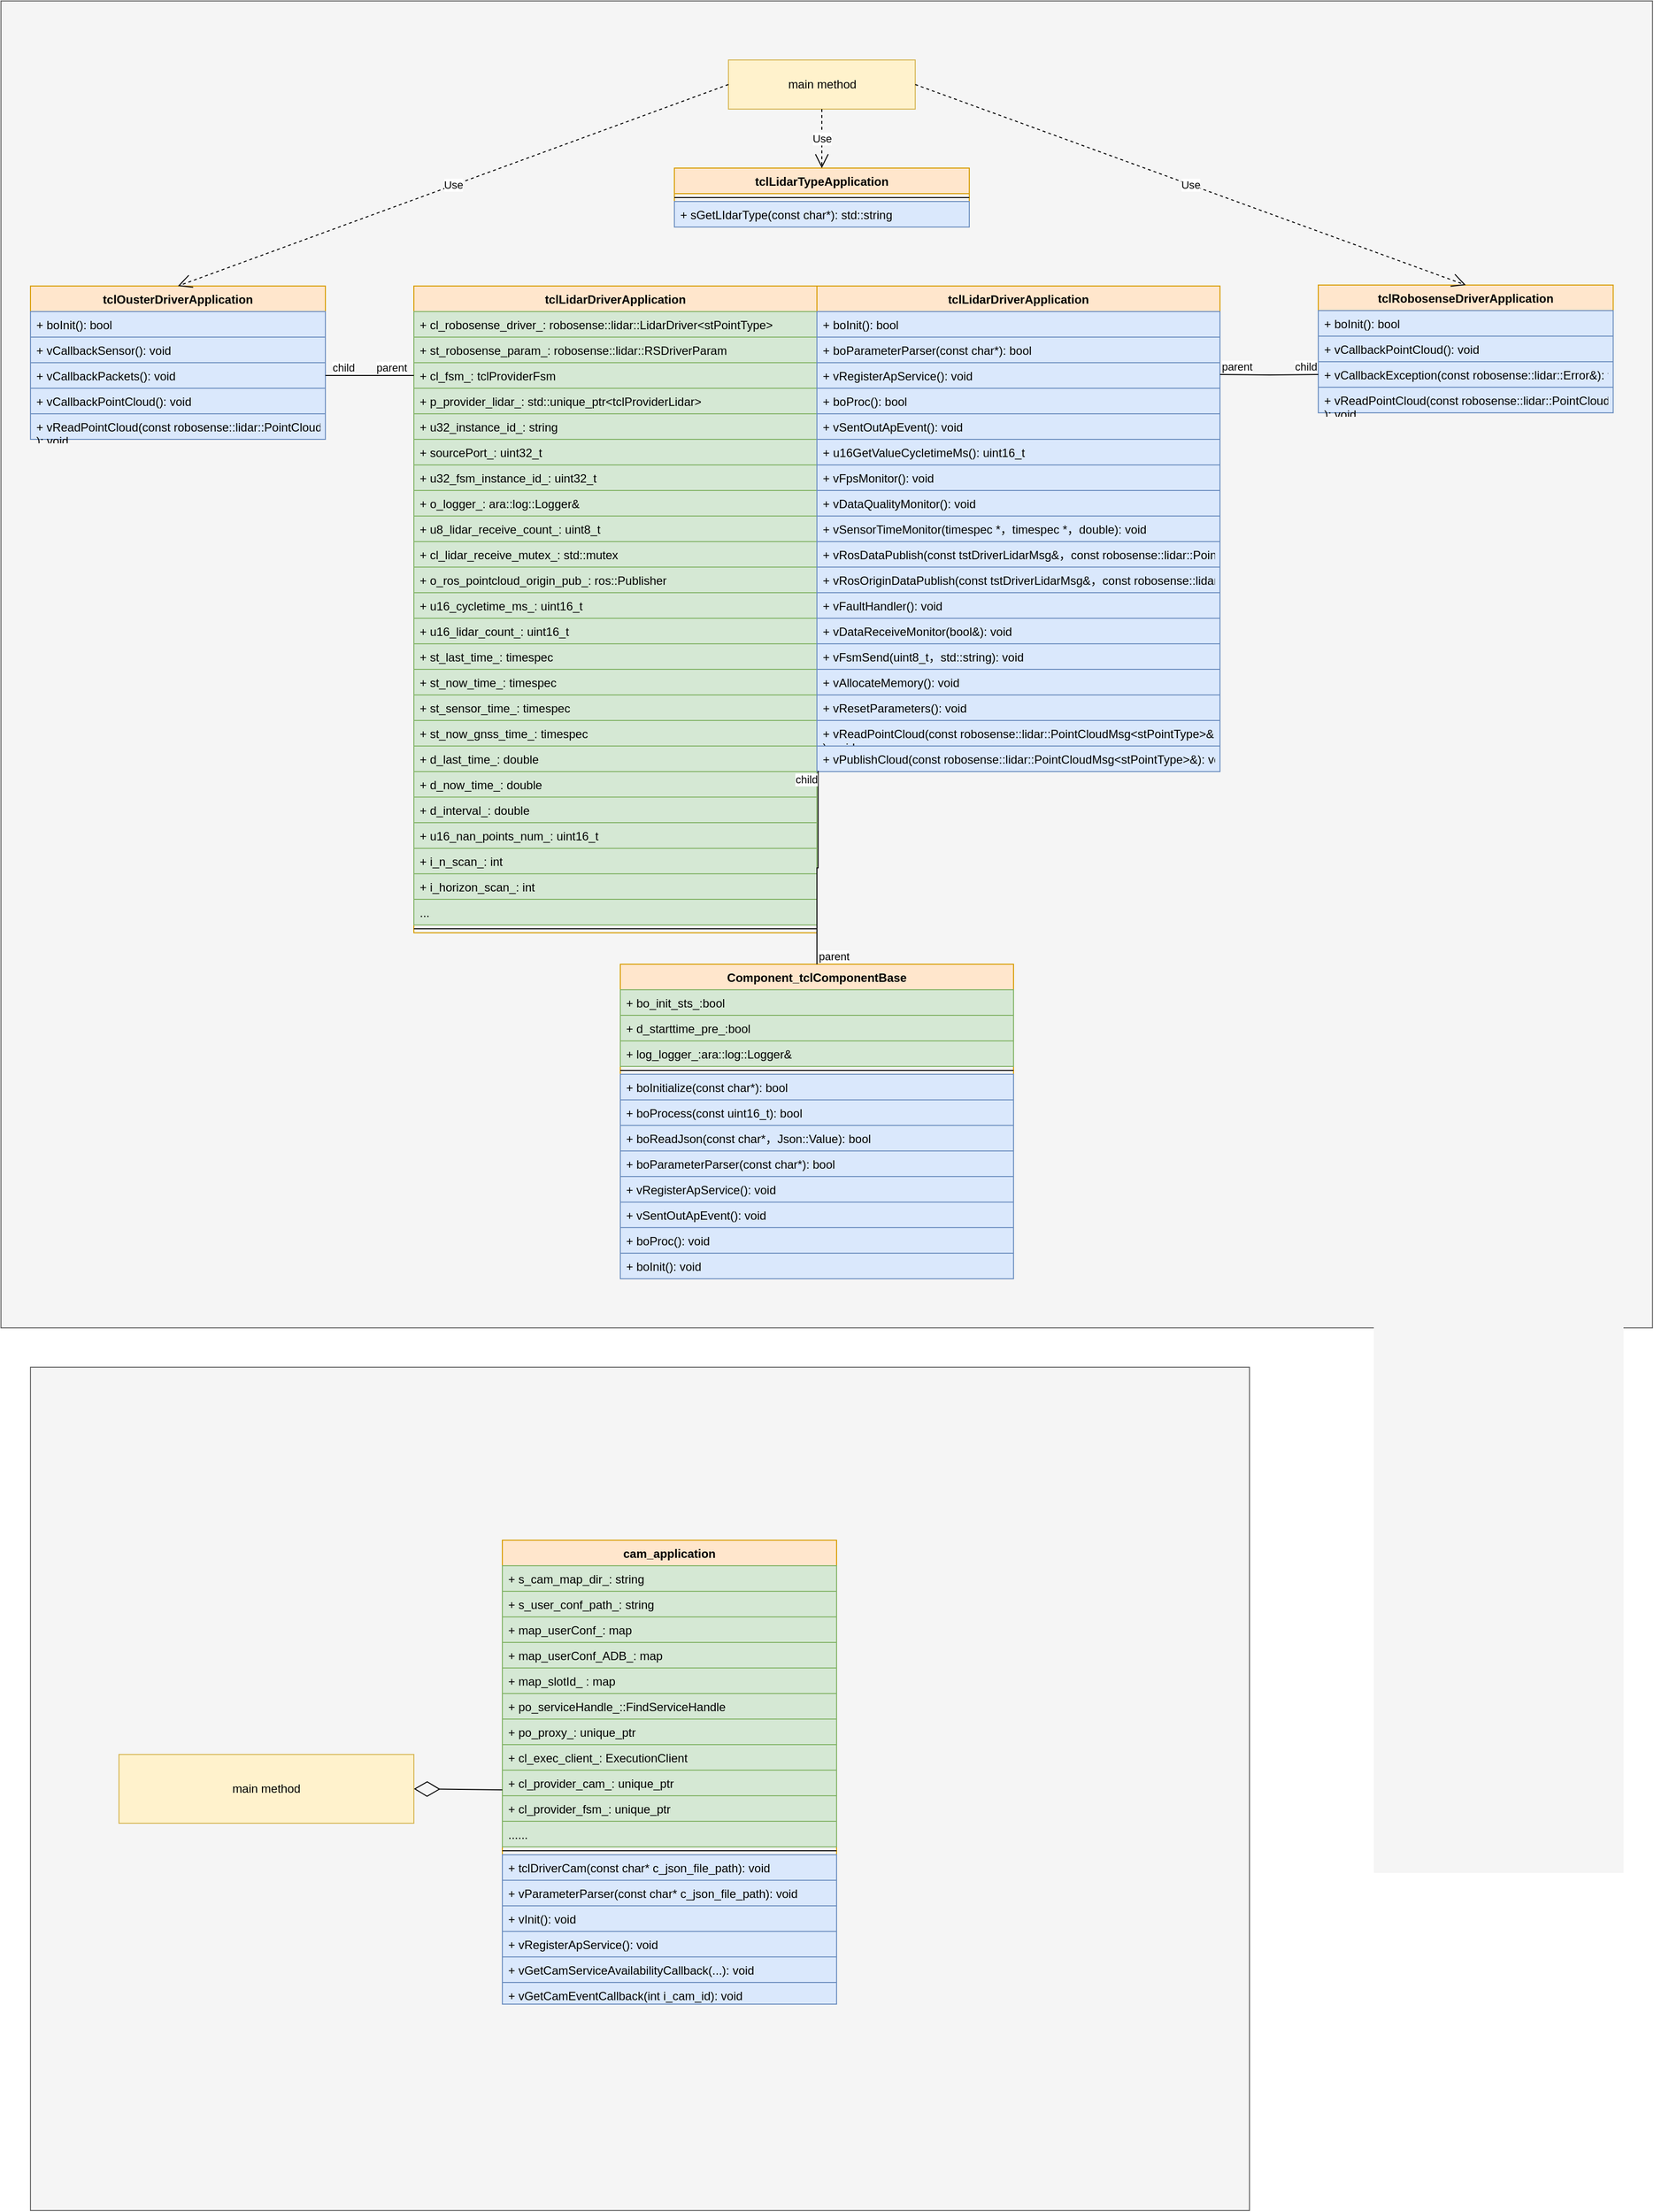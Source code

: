<mxfile version="24.7.6">
  <diagram name="第 1 页" id="ww4SpD9q9hE-swhxdFp6">
    <mxGraphModel dx="1050" dy="565" grid="1" gridSize="10" guides="1" tooltips="1" connect="1" arrows="1" fold="1" page="1" pageScale="1" pageWidth="827" pageHeight="1169" math="0" shadow="0">
      <root>
        <mxCell id="0" />
        <mxCell id="1" parent="0" />
        <mxCell id="QamxqkGbcU3FXPbwEzF8-1" value="" style="html=1;fillColor=#f5f5f5;fontColor=#333333;strokeColor=#666666;" vertex="1" parent="1">
          <mxGeometry x="40" y="40" width="1680" height="1350" as="geometry" />
        </mxCell>
        <mxCell id="QamxqkGbcU3FXPbwEzF8-2" value="Component_tclComponentBase" style="swimlane;fontStyle=1;align=center;verticalAlign=top;childLayout=stackLayout;horizontal=1;startSize=26;horizontalStack=0;resizeParent=1;resizeParentMax=0;resizeLast=0;collapsible=1;marginBottom=0;fillColor=#ffe6cc;strokeColor=#d79b00;" vertex="1" parent="1">
          <mxGeometry x="670" y="1020" width="400" height="320" as="geometry">
            <mxRectangle x="630" y="1350" width="220" height="30" as="alternateBounds" />
          </mxGeometry>
        </mxCell>
        <mxCell id="QamxqkGbcU3FXPbwEzF8-3" value="+ bo_init_sts_:bool " style="text;strokeColor=#82b366;fillColor=#d5e8d4;align=left;verticalAlign=top;spacingLeft=4;spacingRight=4;overflow=hidden;rotatable=0;points=[[0,0.5],[1,0.5]];portConstraint=eastwest;" vertex="1" parent="QamxqkGbcU3FXPbwEzF8-2">
          <mxGeometry y="26" width="400" height="26" as="geometry" />
        </mxCell>
        <mxCell id="QamxqkGbcU3FXPbwEzF8-4" value="+ d_starttime_pre_:bool " style="text;strokeColor=#82b366;fillColor=#d5e8d4;align=left;verticalAlign=top;spacingLeft=4;spacingRight=4;overflow=hidden;rotatable=0;points=[[0,0.5],[1,0.5]];portConstraint=eastwest;" vertex="1" parent="QamxqkGbcU3FXPbwEzF8-2">
          <mxGeometry y="52" width="400" height="26" as="geometry" />
        </mxCell>
        <mxCell id="QamxqkGbcU3FXPbwEzF8-5" value="+ log_logger_:ara::log::Logger&amp;" style="text;strokeColor=#82b366;fillColor=#d5e8d4;align=left;verticalAlign=top;spacingLeft=4;spacingRight=4;overflow=hidden;rotatable=0;points=[[0,0.5],[1,0.5]];portConstraint=eastwest;" vertex="1" parent="QamxqkGbcU3FXPbwEzF8-2">
          <mxGeometry y="78" width="400" height="26" as="geometry" />
        </mxCell>
        <mxCell id="QamxqkGbcU3FXPbwEzF8-6" value="" style="line;strokeWidth=1;fillColor=none;align=left;verticalAlign=middle;spacingTop=-1;spacingLeft=3;spacingRight=3;rotatable=0;labelPosition=right;points=[];portConstraint=eastwest;" vertex="1" parent="QamxqkGbcU3FXPbwEzF8-2">
          <mxGeometry y="104" width="400" height="8" as="geometry" />
        </mxCell>
        <mxCell id="QamxqkGbcU3FXPbwEzF8-7" value="+ boInitialize(const char*): bool" style="text;strokeColor=#6c8ebf;fillColor=#dae8fc;align=left;verticalAlign=top;spacingLeft=4;spacingRight=4;overflow=hidden;rotatable=0;points=[[0,0.5],[1,0.5]];portConstraint=eastwest;" vertex="1" parent="QamxqkGbcU3FXPbwEzF8-2">
          <mxGeometry y="112" width="400" height="26" as="geometry" />
        </mxCell>
        <mxCell id="QamxqkGbcU3FXPbwEzF8-8" value="+ boProcess(const uint16_t): bool" style="text;strokeColor=#6c8ebf;fillColor=#dae8fc;align=left;verticalAlign=top;spacingLeft=4;spacingRight=4;overflow=hidden;rotatable=0;points=[[0,0.5],[1,0.5]];portConstraint=eastwest;" vertex="1" parent="QamxqkGbcU3FXPbwEzF8-2">
          <mxGeometry y="138" width="400" height="26" as="geometry" />
        </mxCell>
        <mxCell id="QamxqkGbcU3FXPbwEzF8-9" value="+ boReadJson(const char*，Json::Value): bool" style="text;strokeColor=#6c8ebf;fillColor=#dae8fc;align=left;verticalAlign=top;spacingLeft=4;spacingRight=4;overflow=hidden;rotatable=0;points=[[0,0.5],[1,0.5]];portConstraint=eastwest;" vertex="1" parent="QamxqkGbcU3FXPbwEzF8-2">
          <mxGeometry y="164" width="400" height="26" as="geometry" />
        </mxCell>
        <mxCell id="QamxqkGbcU3FXPbwEzF8-10" value="+ boParameterParser(const char*): bool" style="text;strokeColor=#6c8ebf;fillColor=#dae8fc;align=left;verticalAlign=top;spacingLeft=4;spacingRight=4;overflow=hidden;rotatable=0;points=[[0,0.5],[1,0.5]];portConstraint=eastwest;" vertex="1" parent="QamxqkGbcU3FXPbwEzF8-2">
          <mxGeometry y="190" width="400" height="26" as="geometry" />
        </mxCell>
        <mxCell id="QamxqkGbcU3FXPbwEzF8-11" value="+ vRegisterApService(): void" style="text;strokeColor=#6c8ebf;fillColor=#dae8fc;align=left;verticalAlign=top;spacingLeft=4;spacingRight=4;overflow=hidden;rotatable=0;points=[[0,0.5],[1,0.5]];portConstraint=eastwest;" vertex="1" parent="QamxqkGbcU3FXPbwEzF8-2">
          <mxGeometry y="216" width="400" height="26" as="geometry" />
        </mxCell>
        <mxCell id="QamxqkGbcU3FXPbwEzF8-12" value="+ vSentOutApEvent(): void" style="text;strokeColor=#6c8ebf;fillColor=#dae8fc;align=left;verticalAlign=top;spacingLeft=4;spacingRight=4;overflow=hidden;rotatable=0;points=[[0,0.5],[1,0.5]];portConstraint=eastwest;" vertex="1" parent="QamxqkGbcU3FXPbwEzF8-2">
          <mxGeometry y="242" width="400" height="26" as="geometry" />
        </mxCell>
        <mxCell id="QamxqkGbcU3FXPbwEzF8-13" value="+ boProc(): void" style="text;strokeColor=#6c8ebf;fillColor=#dae8fc;align=left;verticalAlign=top;spacingLeft=4;spacingRight=4;overflow=hidden;rotatable=0;points=[[0,0.5],[1,0.5]];portConstraint=eastwest;" vertex="1" parent="QamxqkGbcU3FXPbwEzF8-2">
          <mxGeometry y="268" width="400" height="26" as="geometry" />
        </mxCell>
        <mxCell id="QamxqkGbcU3FXPbwEzF8-14" value="+ boInit(): void" style="text;strokeColor=#6c8ebf;fillColor=#dae8fc;align=left;verticalAlign=top;spacingLeft=4;spacingRight=4;overflow=hidden;rotatable=0;points=[[0,0.5],[1,0.5]];portConstraint=eastwest;" vertex="1" parent="QamxqkGbcU3FXPbwEzF8-2">
          <mxGeometry y="294" width="400" height="26" as="geometry" />
        </mxCell>
        <mxCell id="QamxqkGbcU3FXPbwEzF8-15" value="tclLidarDriverApplication" style="swimlane;fontStyle=1;align=center;verticalAlign=top;childLayout=stackLayout;horizontal=1;startSize=26;horizontalStack=0;resizeParent=1;resizeParentMax=0;resizeLast=0;collapsible=1;marginBottom=0;fillColor=#ffe6cc;strokeColor=#d79b00;" vertex="1" parent="1">
          <mxGeometry x="460" y="330" width="410" height="658" as="geometry">
            <mxRectangle x="60" y="38" width="160" height="30" as="alternateBounds" />
          </mxGeometry>
        </mxCell>
        <mxCell id="QamxqkGbcU3FXPbwEzF8-16" value="+ cl_robosense_driver_: robosense::lidar::LidarDriver&lt;stPointType&gt;" style="text;strokeColor=#82b366;fillColor=#d5e8d4;align=left;verticalAlign=top;spacingLeft=4;spacingRight=4;overflow=hidden;rotatable=0;points=[[0,0.5],[1,0.5]];portConstraint=eastwest;" vertex="1" parent="QamxqkGbcU3FXPbwEzF8-15">
          <mxGeometry y="26" width="410" height="26" as="geometry" />
        </mxCell>
        <mxCell id="QamxqkGbcU3FXPbwEzF8-17" value="+ st_robosense_param_: robosense::lidar::RSDriverParam" style="text;strokeColor=#82b366;fillColor=#d5e8d4;align=left;verticalAlign=top;spacingLeft=4;spacingRight=4;overflow=hidden;rotatable=0;points=[[0,0.5],[1,0.5]];portConstraint=eastwest;" vertex="1" parent="QamxqkGbcU3FXPbwEzF8-15">
          <mxGeometry y="52" width="410" height="26" as="geometry" />
        </mxCell>
        <mxCell id="QamxqkGbcU3FXPbwEzF8-18" value="+ cl_fsm_: tclProviderFsm" style="text;strokeColor=#82b366;fillColor=#d5e8d4;align=left;verticalAlign=top;spacingLeft=4;spacingRight=4;overflow=hidden;rotatable=0;points=[[0,0.5],[1,0.5]];portConstraint=eastwest;" vertex="1" parent="QamxqkGbcU3FXPbwEzF8-15">
          <mxGeometry y="78" width="410" height="26" as="geometry" />
        </mxCell>
        <mxCell id="QamxqkGbcU3FXPbwEzF8-19" value="+ p_provider_lidar_: std::unique_ptr&lt;tclProviderLidar&gt;" style="text;strokeColor=#82b366;fillColor=#d5e8d4;align=left;verticalAlign=top;spacingLeft=4;spacingRight=4;overflow=hidden;rotatable=0;points=[[0,0.5],[1,0.5]];portConstraint=eastwest;" vertex="1" parent="QamxqkGbcU3FXPbwEzF8-15">
          <mxGeometry y="104" width="410" height="26" as="geometry" />
        </mxCell>
        <mxCell id="QamxqkGbcU3FXPbwEzF8-20" value="+ u32_instance_id_: string" style="text;strokeColor=#82b366;fillColor=#d5e8d4;align=left;verticalAlign=top;spacingLeft=4;spacingRight=4;overflow=hidden;rotatable=0;points=[[0,0.5],[1,0.5]];portConstraint=eastwest;" vertex="1" parent="QamxqkGbcU3FXPbwEzF8-15">
          <mxGeometry y="130" width="410" height="26" as="geometry" />
        </mxCell>
        <mxCell id="QamxqkGbcU3FXPbwEzF8-21" value="+ sourcePort_: uint32_t" style="text;strokeColor=#82b366;fillColor=#d5e8d4;align=left;verticalAlign=top;spacingLeft=4;spacingRight=4;overflow=hidden;rotatable=0;points=[[0,0.5],[1,0.5]];portConstraint=eastwest;" vertex="1" parent="QamxqkGbcU3FXPbwEzF8-15">
          <mxGeometry y="156" width="410" height="26" as="geometry" />
        </mxCell>
        <mxCell id="QamxqkGbcU3FXPbwEzF8-22" value="+ u32_fsm_instance_id_: uint32_t" style="text;strokeColor=#82b366;fillColor=#d5e8d4;align=left;verticalAlign=top;spacingLeft=4;spacingRight=4;overflow=hidden;rotatable=0;points=[[0,0.5],[1,0.5]];portConstraint=eastwest;" vertex="1" parent="QamxqkGbcU3FXPbwEzF8-15">
          <mxGeometry y="182" width="410" height="26" as="geometry" />
        </mxCell>
        <mxCell id="QamxqkGbcU3FXPbwEzF8-23" value="+ o_logger_: ara::log::Logger&amp;" style="text;strokeColor=#82b366;fillColor=#d5e8d4;align=left;verticalAlign=top;spacingLeft=4;spacingRight=4;overflow=hidden;rotatable=0;points=[[0,0.5],[1,0.5]];portConstraint=eastwest;" vertex="1" parent="QamxqkGbcU3FXPbwEzF8-15">
          <mxGeometry y="208" width="410" height="26" as="geometry" />
        </mxCell>
        <mxCell id="QamxqkGbcU3FXPbwEzF8-24" value="+ u8_lidar_receive_count_: uint8_t" style="text;strokeColor=#82b366;fillColor=#d5e8d4;align=left;verticalAlign=top;spacingLeft=4;spacingRight=4;overflow=hidden;rotatable=0;points=[[0,0.5],[1,0.5]];portConstraint=eastwest;" vertex="1" parent="QamxqkGbcU3FXPbwEzF8-15">
          <mxGeometry y="234" width="410" height="26" as="geometry" />
        </mxCell>
        <mxCell id="QamxqkGbcU3FXPbwEzF8-25" value="+ cl_lidar_receive_mutex_: std::mutex" style="text;strokeColor=#82b366;fillColor=#d5e8d4;align=left;verticalAlign=top;spacingLeft=4;spacingRight=4;overflow=hidden;rotatable=0;points=[[0,0.5],[1,0.5]];portConstraint=eastwest;" vertex="1" parent="QamxqkGbcU3FXPbwEzF8-15">
          <mxGeometry y="260" width="410" height="26" as="geometry" />
        </mxCell>
        <mxCell id="QamxqkGbcU3FXPbwEzF8-26" value="+ o_ros_pointcloud_origin_pub_: ros::Publisher" style="text;strokeColor=#82b366;fillColor=#d5e8d4;align=left;verticalAlign=top;spacingLeft=4;spacingRight=4;overflow=hidden;rotatable=0;points=[[0,0.5],[1,0.5]];portConstraint=eastwest;" vertex="1" parent="QamxqkGbcU3FXPbwEzF8-15">
          <mxGeometry y="286" width="410" height="26" as="geometry" />
        </mxCell>
        <mxCell id="QamxqkGbcU3FXPbwEzF8-27" value="+ u16_cycletime_ms_: uint16_t" style="text;strokeColor=#82b366;fillColor=#d5e8d4;align=left;verticalAlign=top;spacingLeft=4;spacingRight=4;overflow=hidden;rotatable=0;points=[[0,0.5],[1,0.5]];portConstraint=eastwest;" vertex="1" parent="QamxqkGbcU3FXPbwEzF8-15">
          <mxGeometry y="312" width="410" height="26" as="geometry" />
        </mxCell>
        <mxCell id="QamxqkGbcU3FXPbwEzF8-28" value="+ u16_lidar_count_: uint16_t" style="text;strokeColor=#82b366;fillColor=#d5e8d4;align=left;verticalAlign=top;spacingLeft=4;spacingRight=4;overflow=hidden;rotatable=0;points=[[0,0.5],[1,0.5]];portConstraint=eastwest;" vertex="1" parent="QamxqkGbcU3FXPbwEzF8-15">
          <mxGeometry y="338" width="410" height="26" as="geometry" />
        </mxCell>
        <mxCell id="QamxqkGbcU3FXPbwEzF8-29" value="+ st_last_time_: timespec" style="text;strokeColor=#82b366;fillColor=#d5e8d4;align=left;verticalAlign=top;spacingLeft=4;spacingRight=4;overflow=hidden;rotatable=0;points=[[0,0.5],[1,0.5]];portConstraint=eastwest;" vertex="1" parent="QamxqkGbcU3FXPbwEzF8-15">
          <mxGeometry y="364" width="410" height="26" as="geometry" />
        </mxCell>
        <mxCell id="QamxqkGbcU3FXPbwEzF8-30" value="+ st_now_time_: timespec" style="text;strokeColor=#82b366;fillColor=#d5e8d4;align=left;verticalAlign=top;spacingLeft=4;spacingRight=4;overflow=hidden;rotatable=0;points=[[0,0.5],[1,0.5]];portConstraint=eastwest;" vertex="1" parent="QamxqkGbcU3FXPbwEzF8-15">
          <mxGeometry y="390" width="410" height="26" as="geometry" />
        </mxCell>
        <mxCell id="QamxqkGbcU3FXPbwEzF8-31" value="+ st_sensor_time_: timespec" style="text;strokeColor=#82b366;fillColor=#d5e8d4;align=left;verticalAlign=top;spacingLeft=4;spacingRight=4;overflow=hidden;rotatable=0;points=[[0,0.5],[1,0.5]];portConstraint=eastwest;" vertex="1" parent="QamxqkGbcU3FXPbwEzF8-15">
          <mxGeometry y="416" width="410" height="26" as="geometry" />
        </mxCell>
        <mxCell id="QamxqkGbcU3FXPbwEzF8-32" value="+ st_now_gnss_time_: timespec" style="text;strokeColor=#82b366;fillColor=#d5e8d4;align=left;verticalAlign=top;spacingLeft=4;spacingRight=4;overflow=hidden;rotatable=0;points=[[0,0.5],[1,0.5]];portConstraint=eastwest;" vertex="1" parent="QamxqkGbcU3FXPbwEzF8-15">
          <mxGeometry y="442" width="410" height="26" as="geometry" />
        </mxCell>
        <mxCell id="QamxqkGbcU3FXPbwEzF8-33" value="+ d_last_time_: double" style="text;strokeColor=#82b366;fillColor=#d5e8d4;align=left;verticalAlign=top;spacingLeft=4;spacingRight=4;overflow=hidden;rotatable=0;points=[[0,0.5],[1,0.5]];portConstraint=eastwest;" vertex="1" parent="QamxqkGbcU3FXPbwEzF8-15">
          <mxGeometry y="468" width="410" height="26" as="geometry" />
        </mxCell>
        <mxCell id="QamxqkGbcU3FXPbwEzF8-34" value="+ d_now_time_: double" style="text;strokeColor=#82b366;fillColor=#d5e8d4;align=left;verticalAlign=top;spacingLeft=4;spacingRight=4;overflow=hidden;rotatable=0;points=[[0,0.5],[1,0.5]];portConstraint=eastwest;" vertex="1" parent="QamxqkGbcU3FXPbwEzF8-15">
          <mxGeometry y="494" width="410" height="26" as="geometry" />
        </mxCell>
        <mxCell id="QamxqkGbcU3FXPbwEzF8-35" value="+ d_interval_: double" style="text;strokeColor=#82b366;fillColor=#d5e8d4;align=left;verticalAlign=top;spacingLeft=4;spacingRight=4;overflow=hidden;rotatable=0;points=[[0,0.5],[1,0.5]];portConstraint=eastwest;" vertex="1" parent="QamxqkGbcU3FXPbwEzF8-15">
          <mxGeometry y="520" width="410" height="26" as="geometry" />
        </mxCell>
        <mxCell id="QamxqkGbcU3FXPbwEzF8-36" value="+ u16_nan_points_num_: uint16_t" style="text;strokeColor=#82b366;fillColor=#d5e8d4;align=left;verticalAlign=top;spacingLeft=4;spacingRight=4;overflow=hidden;rotatable=0;points=[[0,0.5],[1,0.5]];portConstraint=eastwest;" vertex="1" parent="QamxqkGbcU3FXPbwEzF8-15">
          <mxGeometry y="546" width="410" height="26" as="geometry" />
        </mxCell>
        <mxCell id="QamxqkGbcU3FXPbwEzF8-37" value="+ i_n_scan_: int" style="text;strokeColor=#82b366;fillColor=#d5e8d4;align=left;verticalAlign=top;spacingLeft=4;spacingRight=4;overflow=hidden;rotatable=0;points=[[0,0.5],[1,0.5]];portConstraint=eastwest;" vertex="1" parent="QamxqkGbcU3FXPbwEzF8-15">
          <mxGeometry y="572" width="410" height="26" as="geometry" />
        </mxCell>
        <mxCell id="QamxqkGbcU3FXPbwEzF8-38" value="+ i_horizon_scan_: int" style="text;strokeColor=#82b366;fillColor=#d5e8d4;align=left;verticalAlign=top;spacingLeft=4;spacingRight=4;overflow=hidden;rotatable=0;points=[[0,0.5],[1,0.5]];portConstraint=eastwest;" vertex="1" parent="QamxqkGbcU3FXPbwEzF8-15">
          <mxGeometry y="598" width="410" height="26" as="geometry" />
        </mxCell>
        <mxCell id="QamxqkGbcU3FXPbwEzF8-39" value="..." style="text;strokeColor=#82b366;fillColor=#d5e8d4;align=left;verticalAlign=top;spacingLeft=4;spacingRight=4;overflow=hidden;rotatable=0;points=[[0,0.5],[1,0.5]];portConstraint=eastwest;" vertex="1" parent="QamxqkGbcU3FXPbwEzF8-15">
          <mxGeometry y="624" width="410" height="26" as="geometry" />
        </mxCell>
        <mxCell id="QamxqkGbcU3FXPbwEzF8-40" value="" style="line;strokeWidth=1;fillColor=none;align=left;verticalAlign=middle;spacingTop=-1;spacingLeft=3;spacingRight=3;rotatable=0;labelPosition=right;points=[];portConstraint=eastwest;" vertex="1" parent="QamxqkGbcU3FXPbwEzF8-15">
          <mxGeometry y="650" width="410" height="8" as="geometry" />
        </mxCell>
        <mxCell id="QamxqkGbcU3FXPbwEzF8-41" value="tclRobosenseDriverApplication" style="swimlane;fontStyle=1;align=center;verticalAlign=top;childLayout=stackLayout;horizontal=1;startSize=26;horizontalStack=0;resizeParent=1;resizeParentMax=0;resizeLast=0;collapsible=1;marginBottom=0;fillColor=#ffe6cc;strokeColor=#d79b00;" vertex="1" parent="1">
          <mxGeometry x="1380" y="329" width="300" height="130" as="geometry" />
        </mxCell>
        <mxCell id="QamxqkGbcU3FXPbwEzF8-42" value="+ boInit(): bool" style="text;strokeColor=#6c8ebf;fillColor=#dae8fc;align=left;verticalAlign=top;spacingLeft=4;spacingRight=4;overflow=hidden;rotatable=0;points=[[0,0.5],[1,0.5]];portConstraint=eastwest;" vertex="1" parent="QamxqkGbcU3FXPbwEzF8-41">
          <mxGeometry y="26" width="300" height="26" as="geometry" />
        </mxCell>
        <mxCell id="QamxqkGbcU3FXPbwEzF8-43" value="+ vCallbackPointCloud(): void" style="text;strokeColor=#6c8ebf;fillColor=#dae8fc;align=left;verticalAlign=top;spacingLeft=4;spacingRight=4;overflow=hidden;rotatable=0;points=[[0,0.5],[1,0.5]];portConstraint=eastwest;" vertex="1" parent="QamxqkGbcU3FXPbwEzF8-41">
          <mxGeometry y="52" width="300" height="26" as="geometry" />
        </mxCell>
        <mxCell id="QamxqkGbcU3FXPbwEzF8-44" value="+ vCallbackException(const robosense::lidar::Error&amp;): void" style="text;strokeColor=#6c8ebf;fillColor=#dae8fc;align=left;verticalAlign=top;spacingLeft=4;spacingRight=4;overflow=hidden;rotatable=0;points=[[0,0.5],[1,0.5]];portConstraint=eastwest;" vertex="1" parent="QamxqkGbcU3FXPbwEzF8-41">
          <mxGeometry y="78" width="300" height="26" as="geometry" />
        </mxCell>
        <mxCell id="QamxqkGbcU3FXPbwEzF8-45" value="+ vReadPointCloud(const robosense::lidar::PointCloudMsg&lt;stPointType&gt;&amp;&#xa;): void" style="text;strokeColor=#6c8ebf;fillColor=#dae8fc;align=left;verticalAlign=top;spacingLeft=4;spacingRight=4;overflow=hidden;rotatable=0;points=[[0,0.5],[1,0.5]];portConstraint=eastwest;" vertex="1" parent="QamxqkGbcU3FXPbwEzF8-41">
          <mxGeometry y="104" width="300" height="26" as="geometry" />
        </mxCell>
        <mxCell id="QamxqkGbcU3FXPbwEzF8-46" value="main method" style="html=1;fillColor=#fff2cc;strokeColor=#d6b656;" vertex="1" parent="1">
          <mxGeometry x="780" y="100" width="190" height="50" as="geometry" />
        </mxCell>
        <mxCell id="QamxqkGbcU3FXPbwEzF8-47" value="tclLidarDriverApplication" style="swimlane;fontStyle=1;align=center;verticalAlign=top;childLayout=stackLayout;horizontal=1;startSize=26;horizontalStack=0;resizeParent=1;resizeParentMax=0;resizeLast=0;collapsible=1;marginBottom=0;fillColor=#ffe6cc;strokeColor=#d79b00;" vertex="1" parent="1">
          <mxGeometry x="870" y="330" width="410" height="494" as="geometry">
            <mxRectangle x="60" y="38" width="160" height="30" as="alternateBounds" />
          </mxGeometry>
        </mxCell>
        <mxCell id="QamxqkGbcU3FXPbwEzF8-48" value="+ boInit(): bool" style="text;strokeColor=#6c8ebf;fillColor=#dae8fc;align=left;verticalAlign=top;spacingLeft=4;spacingRight=4;overflow=hidden;rotatable=0;points=[[0,0.5],[1,0.5]];portConstraint=eastwest;" vertex="1" parent="QamxqkGbcU3FXPbwEzF8-47">
          <mxGeometry y="26" width="410" height="26" as="geometry" />
        </mxCell>
        <mxCell id="QamxqkGbcU3FXPbwEzF8-49" value="+ boParameterParser(const char*): bool" style="text;strokeColor=#6c8ebf;fillColor=#dae8fc;align=left;verticalAlign=top;spacingLeft=4;spacingRight=4;overflow=hidden;rotatable=0;points=[[0,0.5],[1,0.5]];portConstraint=eastwest;" vertex="1" parent="QamxqkGbcU3FXPbwEzF8-47">
          <mxGeometry y="52" width="410" height="26" as="geometry" />
        </mxCell>
        <mxCell id="QamxqkGbcU3FXPbwEzF8-50" value="+ vRegisterApService(): void" style="text;strokeColor=#6c8ebf;fillColor=#dae8fc;align=left;verticalAlign=top;spacingLeft=4;spacingRight=4;overflow=hidden;rotatable=0;points=[[0,0.5],[1,0.5]];portConstraint=eastwest;" vertex="1" parent="QamxqkGbcU3FXPbwEzF8-47">
          <mxGeometry y="78" width="410" height="26" as="geometry" />
        </mxCell>
        <mxCell id="QamxqkGbcU3FXPbwEzF8-51" value="+ boProc(): bool" style="text;strokeColor=#6c8ebf;fillColor=#dae8fc;align=left;verticalAlign=top;spacingLeft=4;spacingRight=4;overflow=hidden;rotatable=0;points=[[0,0.5],[1,0.5]];portConstraint=eastwest;" vertex="1" parent="QamxqkGbcU3FXPbwEzF8-47">
          <mxGeometry y="104" width="410" height="26" as="geometry" />
        </mxCell>
        <mxCell id="QamxqkGbcU3FXPbwEzF8-52" value="+ vSentOutApEvent(): void" style="text;strokeColor=#6c8ebf;fillColor=#dae8fc;align=left;verticalAlign=top;spacingLeft=4;spacingRight=4;overflow=hidden;rotatable=0;points=[[0,0.5],[1,0.5]];portConstraint=eastwest;" vertex="1" parent="QamxqkGbcU3FXPbwEzF8-47">
          <mxGeometry y="130" width="410" height="26" as="geometry" />
        </mxCell>
        <mxCell id="QamxqkGbcU3FXPbwEzF8-53" value="+ u16GetValueCycletimeMs(): uint16_t" style="text;strokeColor=#6c8ebf;fillColor=#dae8fc;align=left;verticalAlign=top;spacingLeft=4;spacingRight=4;overflow=hidden;rotatable=0;points=[[0,0.5],[1,0.5]];portConstraint=eastwest;" vertex="1" parent="QamxqkGbcU3FXPbwEzF8-47">
          <mxGeometry y="156" width="410" height="26" as="geometry" />
        </mxCell>
        <mxCell id="QamxqkGbcU3FXPbwEzF8-54" value="+ vFpsMonitor(): void" style="text;strokeColor=#6c8ebf;fillColor=#dae8fc;align=left;verticalAlign=top;spacingLeft=4;spacingRight=4;overflow=hidden;rotatable=0;points=[[0,0.5],[1,0.5]];portConstraint=eastwest;" vertex="1" parent="QamxqkGbcU3FXPbwEzF8-47">
          <mxGeometry y="182" width="410" height="26" as="geometry" />
        </mxCell>
        <mxCell id="QamxqkGbcU3FXPbwEzF8-55" value="+ vDataQualityMonitor(): void" style="text;strokeColor=#6c8ebf;fillColor=#dae8fc;align=left;verticalAlign=top;spacingLeft=4;spacingRight=4;overflow=hidden;rotatable=0;points=[[0,0.5],[1,0.5]];portConstraint=eastwest;" vertex="1" parent="QamxqkGbcU3FXPbwEzF8-47">
          <mxGeometry y="208" width="410" height="26" as="geometry" />
        </mxCell>
        <mxCell id="QamxqkGbcU3FXPbwEzF8-56" value="+ vSensorTimeMonitor(timespec *，timespec *，double): void" style="text;strokeColor=#6c8ebf;fillColor=#dae8fc;align=left;verticalAlign=top;spacingLeft=4;spacingRight=4;overflow=hidden;rotatable=0;points=[[0,0.5],[1,0.5]];portConstraint=eastwest;" vertex="1" parent="QamxqkGbcU3FXPbwEzF8-47">
          <mxGeometry y="234" width="410" height="26" as="geometry" />
        </mxCell>
        <mxCell id="QamxqkGbcU3FXPbwEzF8-57" value="+ vRosDataPublish(const tstDriverLidarMsg&amp;，const robosense::lidar::PointCloudMsg&lt;stPointType&gt;&amp;，ros::Publisher&amp;): void" style="text;strokeColor=#6c8ebf;fillColor=#dae8fc;align=left;verticalAlign=top;spacingLeft=4;spacingRight=4;overflow=hidden;rotatable=0;points=[[0,0.5],[1,0.5]];portConstraint=eastwest;" vertex="1" parent="QamxqkGbcU3FXPbwEzF8-47">
          <mxGeometry y="260" width="410" height="26" as="geometry" />
        </mxCell>
        <mxCell id="QamxqkGbcU3FXPbwEzF8-58" value="+ vRosOriginDataPublish(const tstDriverLidarMsg&amp;，const robosense::lidar::PointCloudMsg&lt;stPointType&gt;&amp;，ros::Publisher&amp;): void" style="text;strokeColor=#6c8ebf;fillColor=#dae8fc;align=left;verticalAlign=top;spacingLeft=4;spacingRight=4;overflow=hidden;rotatable=0;points=[[0,0.5],[1,0.5]];portConstraint=eastwest;" vertex="1" parent="QamxqkGbcU3FXPbwEzF8-47">
          <mxGeometry y="286" width="410" height="26" as="geometry" />
        </mxCell>
        <mxCell id="QamxqkGbcU3FXPbwEzF8-59" value="+ vFaultHandler(): void" style="text;strokeColor=#6c8ebf;fillColor=#dae8fc;align=left;verticalAlign=top;spacingLeft=4;spacingRight=4;overflow=hidden;rotatable=0;points=[[0,0.5],[1,0.5]];portConstraint=eastwest;" vertex="1" parent="QamxqkGbcU3FXPbwEzF8-47">
          <mxGeometry y="312" width="410" height="26" as="geometry" />
        </mxCell>
        <mxCell id="QamxqkGbcU3FXPbwEzF8-60" value="+ vDataReceiveMonitor(bool&amp;): void" style="text;strokeColor=#6c8ebf;fillColor=#dae8fc;align=left;verticalAlign=top;spacingLeft=4;spacingRight=4;overflow=hidden;rotatable=0;points=[[0,0.5],[1,0.5]];portConstraint=eastwest;" vertex="1" parent="QamxqkGbcU3FXPbwEzF8-47">
          <mxGeometry y="338" width="410" height="26" as="geometry" />
        </mxCell>
        <mxCell id="QamxqkGbcU3FXPbwEzF8-61" value="+ vFsmSend(uint8_t，std::string): void" style="text;strokeColor=#6c8ebf;fillColor=#dae8fc;align=left;verticalAlign=top;spacingLeft=4;spacingRight=4;overflow=hidden;rotatable=0;points=[[0,0.5],[1,0.5]];portConstraint=eastwest;" vertex="1" parent="QamxqkGbcU3FXPbwEzF8-47">
          <mxGeometry y="364" width="410" height="26" as="geometry" />
        </mxCell>
        <mxCell id="QamxqkGbcU3FXPbwEzF8-62" value="+ vAllocateMemory(): void" style="text;strokeColor=#6c8ebf;fillColor=#dae8fc;align=left;verticalAlign=top;spacingLeft=4;spacingRight=4;overflow=hidden;rotatable=0;points=[[0,0.5],[1,0.5]];portConstraint=eastwest;" vertex="1" parent="QamxqkGbcU3FXPbwEzF8-47">
          <mxGeometry y="390" width="410" height="26" as="geometry" />
        </mxCell>
        <mxCell id="QamxqkGbcU3FXPbwEzF8-63" value="+ vResetParameters(): void" style="text;strokeColor=#6c8ebf;fillColor=#dae8fc;align=left;verticalAlign=top;spacingLeft=4;spacingRight=4;overflow=hidden;rotatable=0;points=[[0,0.5],[1,0.5]];portConstraint=eastwest;" vertex="1" parent="QamxqkGbcU3FXPbwEzF8-47">
          <mxGeometry y="416" width="410" height="26" as="geometry" />
        </mxCell>
        <mxCell id="QamxqkGbcU3FXPbwEzF8-64" value="+ vReadPointCloud(const robosense::lidar::PointCloudMsg&lt;stPointType&gt;&amp;&#xa;): void" style="text;strokeColor=#6c8ebf;fillColor=#dae8fc;align=left;verticalAlign=top;spacingLeft=4;spacingRight=4;overflow=hidden;rotatable=0;points=[[0,0.5],[1,0.5]];portConstraint=eastwest;" vertex="1" parent="QamxqkGbcU3FXPbwEzF8-47">
          <mxGeometry y="442" width="410" height="26" as="geometry" />
        </mxCell>
        <mxCell id="QamxqkGbcU3FXPbwEzF8-65" value="+ vPublishCloud(const robosense::lidar::PointCloudMsg&lt;stPointType&gt;&amp;): void" style="text;strokeColor=#6c8ebf;fillColor=#dae8fc;align=left;verticalAlign=top;spacingLeft=4;spacingRight=4;overflow=hidden;rotatable=0;points=[[0,0.5],[1,0.5]];portConstraint=eastwest;" vertex="1" parent="QamxqkGbcU3FXPbwEzF8-47">
          <mxGeometry y="468" width="410" height="26" as="geometry" />
        </mxCell>
        <mxCell id="QamxqkGbcU3FXPbwEzF8-66" value="tclOusterDriverApplication" style="swimlane;fontStyle=1;align=center;verticalAlign=top;childLayout=stackLayout;horizontal=1;startSize=26;horizontalStack=0;resizeParent=1;resizeParentMax=0;resizeLast=0;collapsible=1;marginBottom=0;fillColor=#ffe6cc;strokeColor=#d79b00;" vertex="1" parent="1">
          <mxGeometry x="70" y="330" width="300" height="156" as="geometry" />
        </mxCell>
        <mxCell id="QamxqkGbcU3FXPbwEzF8-67" value="+ boInit(): bool" style="text;strokeColor=#6c8ebf;fillColor=#dae8fc;align=left;verticalAlign=top;spacingLeft=4;spacingRight=4;overflow=hidden;rotatable=0;points=[[0,0.5],[1,0.5]];portConstraint=eastwest;" vertex="1" parent="QamxqkGbcU3FXPbwEzF8-66">
          <mxGeometry y="26" width="300" height="26" as="geometry" />
        </mxCell>
        <mxCell id="QamxqkGbcU3FXPbwEzF8-68" value="+ vCallbackSensor(): void" style="text;strokeColor=#6c8ebf;fillColor=#dae8fc;align=left;verticalAlign=top;spacingLeft=4;spacingRight=4;overflow=hidden;rotatable=0;points=[[0,0.5],[1,0.5]];portConstraint=eastwest;" vertex="1" parent="QamxqkGbcU3FXPbwEzF8-66">
          <mxGeometry y="52" width="300" height="26" as="geometry" />
        </mxCell>
        <mxCell id="QamxqkGbcU3FXPbwEzF8-69" value="+ vCallbackPackets(): void" style="text;strokeColor=#6c8ebf;fillColor=#dae8fc;align=left;verticalAlign=top;spacingLeft=4;spacingRight=4;overflow=hidden;rotatable=0;points=[[0,0.5],[1,0.5]];portConstraint=eastwest;" vertex="1" parent="QamxqkGbcU3FXPbwEzF8-66">
          <mxGeometry y="78" width="300" height="26" as="geometry" />
        </mxCell>
        <mxCell id="QamxqkGbcU3FXPbwEzF8-70" value="+ vCallbackPointCloud(): void" style="text;strokeColor=#6c8ebf;fillColor=#dae8fc;align=left;verticalAlign=top;spacingLeft=4;spacingRight=4;overflow=hidden;rotatable=0;points=[[0,0.5],[1,0.5]];portConstraint=eastwest;" vertex="1" parent="QamxqkGbcU3FXPbwEzF8-66">
          <mxGeometry y="104" width="300" height="26" as="geometry" />
        </mxCell>
        <mxCell id="QamxqkGbcU3FXPbwEzF8-71" value="+ vReadPointCloud(const robosense::lidar::PointCloudMsg&lt;stPointType&gt;&amp;&#xa;): void" style="text;strokeColor=#6c8ebf;fillColor=#dae8fc;align=left;verticalAlign=top;spacingLeft=4;spacingRight=4;overflow=hidden;rotatable=0;points=[[0,0.5],[1,0.5]];portConstraint=eastwest;" vertex="1" parent="QamxqkGbcU3FXPbwEzF8-66">
          <mxGeometry y="130" width="300" height="26" as="geometry" />
        </mxCell>
        <mxCell id="QamxqkGbcU3FXPbwEzF8-72" value="tclLidarTypeApplication" style="swimlane;fontStyle=1;align=center;verticalAlign=top;childLayout=stackLayout;horizontal=1;startSize=26;horizontalStack=0;resizeParent=1;resizeParentMax=0;resizeLast=0;collapsible=1;marginBottom=0;fillColor=#ffe6cc;strokeColor=#d79b00;" vertex="1" parent="1">
          <mxGeometry x="725" y="210" width="300" height="60" as="geometry" />
        </mxCell>
        <mxCell id="QamxqkGbcU3FXPbwEzF8-73" value="" style="line;strokeWidth=1;fillColor=none;align=left;verticalAlign=middle;spacingTop=-1;spacingLeft=3;spacingRight=3;rotatable=0;labelPosition=right;points=[];portConstraint=eastwest;" vertex="1" parent="QamxqkGbcU3FXPbwEzF8-72">
          <mxGeometry y="26" width="300" height="8" as="geometry" />
        </mxCell>
        <mxCell id="QamxqkGbcU3FXPbwEzF8-74" value="+ sGetLIdarType(const char*): std::string" style="text;strokeColor=#6c8ebf;fillColor=#dae8fc;align=left;verticalAlign=top;spacingLeft=4;spacingRight=4;overflow=hidden;rotatable=0;points=[[0,0.5],[1,0.5]];portConstraint=eastwest;" vertex="1" parent="QamxqkGbcU3FXPbwEzF8-72">
          <mxGeometry y="34" width="300" height="26" as="geometry" />
        </mxCell>
        <mxCell id="QamxqkGbcU3FXPbwEzF8-75" value="" style="endArrow=none;html=1;edgeStyle=orthogonalEdgeStyle;rounded=0;exitX=0;exitY=0.5;exitDx=0;exitDy=0;entryX=1;entryY=0.5;entryDx=0;entryDy=0;" edge="1" parent="1" source="QamxqkGbcU3FXPbwEzF8-18" target="QamxqkGbcU3FXPbwEzF8-69">
          <mxGeometry relative="1" as="geometry">
            <mxPoint x="180" y="580" as="sourcePoint" />
            <mxPoint x="390" y="421" as="targetPoint" />
          </mxGeometry>
        </mxCell>
        <mxCell id="QamxqkGbcU3FXPbwEzF8-76" value="parent" style="edgeLabel;resizable=0;html=1;align=left;verticalAlign=bottom;" connectable="0" vertex="1" parent="QamxqkGbcU3FXPbwEzF8-75">
          <mxGeometry x="-1" relative="1" as="geometry">
            <mxPoint x="-40" as="offset" />
          </mxGeometry>
        </mxCell>
        <mxCell id="QamxqkGbcU3FXPbwEzF8-77" value="child" style="edgeLabel;resizable=0;html=1;align=right;verticalAlign=bottom;" connectable="0" vertex="1" parent="QamxqkGbcU3FXPbwEzF8-75">
          <mxGeometry x="1" relative="1" as="geometry">
            <mxPoint x="30" as="offset" />
          </mxGeometry>
        </mxCell>
        <mxCell id="QamxqkGbcU3FXPbwEzF8-78" value="" style="endArrow=none;html=1;edgeStyle=orthogonalEdgeStyle;rounded=0;entryX=0;entryY=0.5;entryDx=0;entryDy=0;" edge="1" parent="1" target="QamxqkGbcU3FXPbwEzF8-44">
          <mxGeometry relative="1" as="geometry">
            <mxPoint x="1280" y="420" as="sourcePoint" />
            <mxPoint x="400" y="431" as="targetPoint" />
          </mxGeometry>
        </mxCell>
        <mxCell id="QamxqkGbcU3FXPbwEzF8-79" value="parent" style="edgeLabel;resizable=0;html=1;align=left;verticalAlign=bottom;" connectable="0" vertex="1" parent="QamxqkGbcU3FXPbwEzF8-78">
          <mxGeometry x="-1" relative="1" as="geometry" />
        </mxCell>
        <mxCell id="QamxqkGbcU3FXPbwEzF8-80" value="child" style="edgeLabel;resizable=0;html=1;align=right;verticalAlign=bottom;" connectable="0" vertex="1" parent="QamxqkGbcU3FXPbwEzF8-78">
          <mxGeometry x="1" relative="1" as="geometry" />
        </mxCell>
        <mxCell id="QamxqkGbcU3FXPbwEzF8-81" value="" style="endArrow=none;html=1;edgeStyle=orthogonalEdgeStyle;rounded=0;exitX=0.5;exitY=0;exitDx=0;exitDy=0;entryX=0.003;entryY=0.969;entryDx=0;entryDy=0;entryPerimeter=0;" edge="1" parent="1" source="QamxqkGbcU3FXPbwEzF8-2" target="QamxqkGbcU3FXPbwEzF8-65">
          <mxGeometry relative="1" as="geometry">
            <mxPoint x="310" y="1160" as="sourcePoint" />
            <mxPoint x="470" y="1160" as="targetPoint" />
          </mxGeometry>
        </mxCell>
        <mxCell id="QamxqkGbcU3FXPbwEzF8-82" value="parent" style="edgeLabel;resizable=0;html=1;align=left;verticalAlign=bottom;" connectable="0" vertex="1" parent="QamxqkGbcU3FXPbwEzF8-81">
          <mxGeometry x="-1" relative="1" as="geometry" />
        </mxCell>
        <mxCell id="QamxqkGbcU3FXPbwEzF8-83" value="child" style="edgeLabel;resizable=0;html=1;align=right;verticalAlign=bottom;" connectable="0" vertex="1" parent="QamxqkGbcU3FXPbwEzF8-81">
          <mxGeometry x="1" relative="1" as="geometry">
            <mxPoint y="17" as="offset" />
          </mxGeometry>
        </mxCell>
        <mxCell id="QamxqkGbcU3FXPbwEzF8-84" value="Use" style="endArrow=open;endSize=12;dashed=1;html=1;rounded=0;exitX=0;exitY=0.5;exitDx=0;exitDy=0;entryX=0.5;entryY=0;entryDx=0;entryDy=0;" edge="1" parent="1" source="QamxqkGbcU3FXPbwEzF8-46" target="QamxqkGbcU3FXPbwEzF8-66">
          <mxGeometry width="160" relative="1" as="geometry">
            <mxPoint x="420" y="210" as="sourcePoint" />
            <mxPoint x="580" y="210" as="targetPoint" />
          </mxGeometry>
        </mxCell>
        <mxCell id="QamxqkGbcU3FXPbwEzF8-85" value="Use" style="endArrow=open;endSize=12;dashed=1;html=1;rounded=0;exitX=1;exitY=0.5;exitDx=0;exitDy=0;entryX=0.5;entryY=0;entryDx=0;entryDy=0;" edge="1" parent="1" source="QamxqkGbcU3FXPbwEzF8-46" target="QamxqkGbcU3FXPbwEzF8-41">
          <mxGeometry width="160" relative="1" as="geometry">
            <mxPoint x="930" y="170" as="sourcePoint" />
            <mxPoint x="1090" y="170" as="targetPoint" />
          </mxGeometry>
        </mxCell>
        <mxCell id="QamxqkGbcU3FXPbwEzF8-86" value="Use" style="endArrow=open;endSize=12;dashed=1;html=1;rounded=0;exitX=0.5;exitY=1;exitDx=0;exitDy=0;" edge="1" parent="1" source="QamxqkGbcU3FXPbwEzF8-46" target="QamxqkGbcU3FXPbwEzF8-72">
          <mxGeometry width="160" relative="1" as="geometry">
            <mxPoint x="920" y="180" as="sourcePoint" />
            <mxPoint x="1080" y="180" as="targetPoint" />
          </mxGeometry>
        </mxCell>
        <mxCell id="QamxqkGbcU3FXPbwEzF8-87" value="" style="html=1;fillColor=#f5f5f5;fontColor=#333333;strokeColor=#666666;" vertex="1" parent="1">
          <mxGeometry x="70" y="1430" width="1240" height="858" as="geometry" />
        </mxCell>
        <mxCell id="QamxqkGbcU3FXPbwEzF8-137" value="cam_application" style="swimlane;fontStyle=1;align=center;verticalAlign=top;childLayout=stackLayout;horizontal=1;startSize=26;horizontalStack=0;resizeParent=1;resizeParentMax=0;resizeLast=0;collapsible=1;marginBottom=0;fillColor=#ffe6cc;strokeColor=#d79b00;" vertex="1" parent="1">
          <mxGeometry x="550" y="1606" width="340" height="372" as="geometry">
            <mxRectangle x="550" y="1606" width="130" height="30" as="alternateBounds" />
          </mxGeometry>
        </mxCell>
        <mxCell id="QamxqkGbcU3FXPbwEzF8-138" value="+ s_cam_map_dir_: string" style="text;strokeColor=#82b366;fillColor=#d5e8d4;align=left;verticalAlign=top;spacingLeft=4;spacingRight=4;overflow=hidden;rotatable=0;points=[[0,0.5],[1,0.5]];portConstraint=eastwest;" vertex="1" parent="QamxqkGbcU3FXPbwEzF8-137">
          <mxGeometry y="26" width="340" height="26" as="geometry" />
        </mxCell>
        <mxCell id="QamxqkGbcU3FXPbwEzF8-139" value="+ s_user_conf_path_: string" style="text;strokeColor=#82b366;fillColor=#d5e8d4;align=left;verticalAlign=top;spacingLeft=4;spacingRight=4;overflow=hidden;rotatable=0;points=[[0,0.5],[1,0.5]];portConstraint=eastwest;" vertex="1" parent="QamxqkGbcU3FXPbwEzF8-137">
          <mxGeometry y="52" width="340" height="26" as="geometry" />
        </mxCell>
        <mxCell id="QamxqkGbcU3FXPbwEzF8-140" value="+ map_userConf_: map" style="text;strokeColor=#82b366;fillColor=#d5e8d4;align=left;verticalAlign=top;spacingLeft=4;spacingRight=4;overflow=hidden;rotatable=0;points=[[0,0.5],[1,0.5]];portConstraint=eastwest;" vertex="1" parent="QamxqkGbcU3FXPbwEzF8-137">
          <mxGeometry y="78" width="340" height="26" as="geometry" />
        </mxCell>
        <mxCell id="QamxqkGbcU3FXPbwEzF8-141" value="+ map_userConf_ADB_: map" style="text;strokeColor=#82b366;fillColor=#d5e8d4;align=left;verticalAlign=top;spacingLeft=4;spacingRight=4;overflow=hidden;rotatable=0;points=[[0,0.5],[1,0.5]];portConstraint=eastwest;" vertex="1" parent="QamxqkGbcU3FXPbwEzF8-137">
          <mxGeometry y="104" width="340" height="26" as="geometry" />
        </mxCell>
        <mxCell id="QamxqkGbcU3FXPbwEzF8-142" value="+ map_slotId_ : map" style="text;strokeColor=#82b366;fillColor=#d5e8d4;align=left;verticalAlign=top;spacingLeft=4;spacingRight=4;overflow=hidden;rotatable=0;points=[[0,0.5],[1,0.5]];portConstraint=eastwest;" vertex="1" parent="QamxqkGbcU3FXPbwEzF8-137">
          <mxGeometry y="130" width="340" height="26" as="geometry" />
        </mxCell>
        <mxCell id="QamxqkGbcU3FXPbwEzF8-143" value="+ po_serviceHandle_::FindServiceHandle" style="text;strokeColor=#82b366;fillColor=#d5e8d4;align=left;verticalAlign=top;spacingLeft=4;spacingRight=4;overflow=hidden;rotatable=0;points=[[0,0.5],[1,0.5]];portConstraint=eastwest;" vertex="1" parent="QamxqkGbcU3FXPbwEzF8-137">
          <mxGeometry y="156" width="340" height="26" as="geometry" />
        </mxCell>
        <mxCell id="QamxqkGbcU3FXPbwEzF8-144" value="+ po_proxy_: unique_ptr" style="text;strokeColor=#82b366;fillColor=#d5e8d4;align=left;verticalAlign=top;spacingLeft=4;spacingRight=4;overflow=hidden;rotatable=0;points=[[0,0.5],[1,0.5]];portConstraint=eastwest;" vertex="1" parent="QamxqkGbcU3FXPbwEzF8-137">
          <mxGeometry y="182" width="340" height="26" as="geometry" />
        </mxCell>
        <mxCell id="QamxqkGbcU3FXPbwEzF8-145" value="+ cl_exec_client_: ExecutionClient " style="text;strokeColor=#82b366;fillColor=#d5e8d4;align=left;verticalAlign=top;spacingLeft=4;spacingRight=4;overflow=hidden;rotatable=0;points=[[0,0.5],[1,0.5]];portConstraint=eastwest;" vertex="1" parent="QamxqkGbcU3FXPbwEzF8-137">
          <mxGeometry y="208" width="340" height="26" as="geometry" />
        </mxCell>
        <mxCell id="QamxqkGbcU3FXPbwEzF8-146" value="+ cl_provider_cam_: unique_ptr" style="text;strokeColor=#82b366;fillColor=#d5e8d4;align=left;verticalAlign=top;spacingLeft=4;spacingRight=4;overflow=hidden;rotatable=0;points=[[0,0.5],[1,0.5]];portConstraint=eastwest;" vertex="1" parent="QamxqkGbcU3FXPbwEzF8-137">
          <mxGeometry y="234" width="340" height="26" as="geometry" />
        </mxCell>
        <mxCell id="QamxqkGbcU3FXPbwEzF8-147" value="+ cl_provider_fsm_: unique_ptr" style="text;strokeColor=#82b366;fillColor=#d5e8d4;align=left;verticalAlign=top;spacingLeft=4;spacingRight=4;overflow=hidden;rotatable=0;points=[[0,0.5],[1,0.5]];portConstraint=eastwest;" vertex="1" parent="QamxqkGbcU3FXPbwEzF8-137">
          <mxGeometry y="260" width="340" height="26" as="geometry" />
        </mxCell>
        <mxCell id="QamxqkGbcU3FXPbwEzF8-148" value="......" style="text;strokeColor=#82b366;fillColor=#d5e8d4;align=left;verticalAlign=top;spacingLeft=4;spacingRight=4;overflow=hidden;rotatable=0;points=[[0,0.5],[1,0.5]];portConstraint=eastwest;" vertex="1" parent="QamxqkGbcU3FXPbwEzF8-137">
          <mxGeometry y="286" width="340" height="26" as="geometry" />
        </mxCell>
        <mxCell id="QamxqkGbcU3FXPbwEzF8-149" value="" style="line;strokeWidth=1;fillColor=none;align=left;verticalAlign=middle;spacingTop=-1;spacingLeft=3;spacingRight=3;rotatable=0;labelPosition=right;points=[];portConstraint=eastwest;" vertex="1" parent="QamxqkGbcU3FXPbwEzF8-137">
          <mxGeometry y="312" width="340" height="8" as="geometry" />
        </mxCell>
        <mxCell id="QamxqkGbcU3FXPbwEzF8-150" value="+ tclDriverCam(const char* c_json_file_path): void" style="text;strokeColor=#6c8ebf;fillColor=#dae8fc;align=left;verticalAlign=top;spacingLeft=4;spacingRight=4;overflow=hidden;rotatable=0;points=[[0,0.5],[1,0.5]];portConstraint=eastwest;" vertex="1" parent="QamxqkGbcU3FXPbwEzF8-137">
          <mxGeometry y="320" width="340" height="26" as="geometry" />
        </mxCell>
        <mxCell id="QamxqkGbcU3FXPbwEzF8-151" value="+ vParameterParser(const char* c_json_file_path): void" style="text;strokeColor=#6c8ebf;fillColor=#dae8fc;align=left;verticalAlign=top;spacingLeft=4;spacingRight=4;overflow=hidden;rotatable=0;points=[[0,0.5],[1,0.5]];portConstraint=eastwest;" vertex="1" parent="QamxqkGbcU3FXPbwEzF8-137">
          <mxGeometry y="346" width="340" height="26" as="geometry" />
        </mxCell>
        <mxCell id="QamxqkGbcU3FXPbwEzF8-152" value="main method" style="rounded=0;whiteSpace=wrap;html=1;fillColor=#fff2cc;strokeColor=#d6b656;" vertex="1" parent="1">
          <mxGeometry x="160" y="1824" width="300" height="70" as="geometry" />
        </mxCell>
        <mxCell id="QamxqkGbcU3FXPbwEzF8-153" value="" style="endArrow=diamondThin;endFill=0;endSize=24;html=1;rounded=0;entryX=1;entryY=0.5;entryDx=0;entryDy=0;" edge="1" parent="1" target="QamxqkGbcU3FXPbwEzF8-152">
          <mxGeometry width="160" relative="1" as="geometry">
            <mxPoint x="550" y="1860" as="sourcePoint" />
            <mxPoint x="670" y="1581" as="targetPoint" />
          </mxGeometry>
        </mxCell>
        <mxCell id="QamxqkGbcU3FXPbwEzF8-154" value="+ vInit(): void" style="text;strokeColor=#6c8ebf;fillColor=#dae8fc;align=left;verticalAlign=top;spacingLeft=4;spacingRight=4;overflow=hidden;rotatable=0;points=[[0,0.5],[1,0.5]];portConstraint=eastwest;" vertex="1" parent="1">
          <mxGeometry x="550" y="1978" width="340" height="26" as="geometry" />
        </mxCell>
        <mxCell id="QamxqkGbcU3FXPbwEzF8-155" value="+ vRegisterApService(): void" style="text;strokeColor=#6c8ebf;fillColor=#dae8fc;align=left;verticalAlign=top;spacingLeft=4;spacingRight=4;overflow=hidden;rotatable=0;points=[[0,0.5],[1,0.5]];portConstraint=eastwest;" vertex="1" parent="1">
          <mxGeometry x="550" y="2004" width="340" height="26" as="geometry" />
        </mxCell>
        <mxCell id="QamxqkGbcU3FXPbwEzF8-156" value="+ vGetCamServiceAvailabilityCallback(...): void" style="text;strokeColor=#6c8ebf;fillColor=#dae8fc;align=left;verticalAlign=top;spacingLeft=4;spacingRight=4;overflow=hidden;rotatable=0;points=[[0,0.5],[1,0.5]];portConstraint=eastwest;" vertex="1" parent="1">
          <mxGeometry x="550" y="2030" width="340" height="26" as="geometry" />
        </mxCell>
        <mxCell id="QamxqkGbcU3FXPbwEzF8-157" value="+ vGetCamEventCallback(int i_cam_id): void" style="text;strokeColor=#6c8ebf;fillColor=#dae8fc;align=left;verticalAlign=top;spacingLeft=4;spacingRight=4;overflow=hidden;rotatable=0;points=[[0,0.5],[1,0.5]];portConstraint=eastwest;" vertex="1" parent="1">
          <mxGeometry x="550" y="2056" width="340" height="22" as="geometry" />
        </mxCell>
      </root>
    </mxGraphModel>
  </diagram>
</mxfile>
